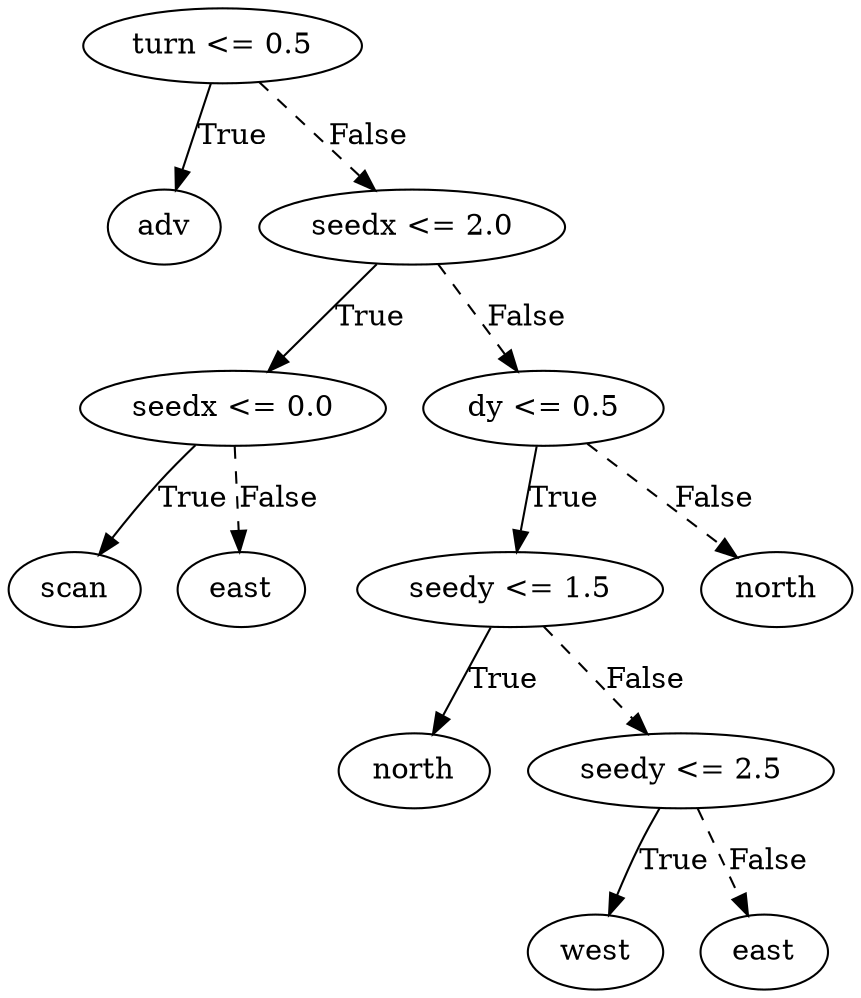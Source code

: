 digraph {
0 [label="turn <= 0.5"];
1 [label="adv"];
0 -> 1 [label="True"];
2 [label="seedx <= 2.0"];
3 [label="seedx <= 0.0"];
4 [label="scan"];
3 -> 4 [label="True"];
5 [label="east"];
3 -> 5 [style="dashed", label="False"];
2 -> 3 [label="True"];
6 [label="dy <= 0.5"];
7 [label="seedy <= 1.5"];
8 [label="north"];
7 -> 8 [label="True"];
9 [label="seedy <= 2.5"];
10 [label="west"];
9 -> 10 [label="True"];
11 [label="east"];
9 -> 11 [style="dashed", label="False"];
7 -> 9 [style="dashed", label="False"];
6 -> 7 [label="True"];
12 [label="north"];
6 -> 12 [style="dashed", label="False"];
2 -> 6 [style="dashed", label="False"];
0 -> 2 [style="dashed", label="False"];

}